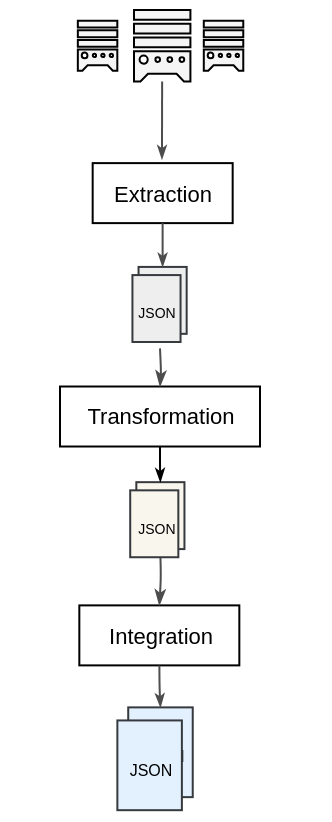 <mxfile>
    <diagram id="XyvPSgp5hGim7mAnAX3n" name="Page-1">
        <mxGraphModel dx="757" dy="462" grid="1" gridSize="10" guides="1" tooltips="1" connect="1" arrows="1" fold="1" page="1" pageScale="1" pageWidth="1169" pageHeight="827" math="0" shadow="0">
            <root>
                <mxCell id="0"/>
                <mxCell id="1" parent="0"/>
                <mxCell id="128" value="" style="group" vertex="1" connectable="0" parent="1">
                    <mxGeometry x="160" y="65.52" width="165" height="409" as="geometry"/>
                </mxCell>
                <mxCell id="125" value="" style="whiteSpace=wrap;html=1;container=0;strokeColor=none;" vertex="1" parent="128">
                    <mxGeometry width="165" height="409" as="geometry"/>
                </mxCell>
                <mxCell id="31" value="&lt;span style=&quot;color: rgba(0, 0, 0, 0); font-family: monospace; font-size: 0px; text-align: start;&quot;&gt;%3CmxGraphModel%3E%3Croot%3E%3CmxCell%20id%3D%220%22%2F%3E%3CmxCell%20id%3D%221%22%20parent%3D%220%22%2F%3E%3CmxCell%20id%3D%222%22%20value%3D%22%26lt%3Bfont%20style%3D%26quot%3Bfont-size%3A%208px%3B%26quot%3B%26gt%3B.JSON%26lt%3B%2Ffont%26gt%3B%22%20style%3D%22html%3D1%3Bdashed%3D0%3Bwhitespace%3Dwrap%3BstrokeWidth%3D1%3BfontSize%3D14%3BfillColor%3D%23f9f7ed%3BstrokeColor%3D%2336393d%3B%22%20vertex%3D%221%22%20parent%3D%221%22%3E%3CmxGeometry%20x%3D%22144.5%22%20y%3D%22530%22%20width%3D%2248.38%22%20height%3D%2255%22%20as%3D%22geometry%22%2F%3E%3C%2FmxCell%3E%3C%2Froot%3E%3C%2FmxGraphModel%3E&lt;/span&gt;" style="sketch=0;html=1;aspect=fixed;shadow=0;align=center;verticalAlign=top;shape=mxgraph.gcp2.external_data_resource;fillColor=#f5f5f5;strokeColor=#000000;fontColor=#333333;strokeWidth=1;container=0;" parent="128" vertex="1">
                    <mxGeometry x="67" y="4.48" width="28.205" height="35.702" as="geometry"/>
                </mxCell>
                <mxCell id="38" value="&lt;font style=&quot;font-size: 11px;&quot;&gt;Extraction&lt;/font&gt;" style="text;html=1;align=center;verticalAlign=middle;resizable=0;points=[];autosize=1;strokeColor=default;container=0;" parent="128" vertex="1">
                    <mxGeometry x="46.333" y="81.042" width="70" height="30" as="geometry"/>
                </mxCell>
                <mxCell id="123" value="" style="edgeStyle=none;html=1;entryX=0.495;entryY=-0.065;entryDx=0;entryDy=0;entryPerimeter=0;endSize=4;endArrow=classicThin;endFill=1;strokeColor=#4D4D4D;" edge="1" parent="128" source="31" target="38">
                    <mxGeometry relative="1" as="geometry"/>
                </mxCell>
                <mxCell id="54" value="&lt;font style=&quot;font-size: 11px;&quot;&gt;Transformation&lt;/font&gt;" style="text;html=1;align=center;verticalAlign=middle;resizable=0;points=[];autosize=1;strokeColor=default;container=0;" parent="128" vertex="1">
                    <mxGeometry x="30" y="192.734" width="100" height="30" as="geometry"/>
                </mxCell>
                <mxCell id="69" value="&lt;font style=&quot;font-size: 11px;&quot;&gt;Integration&lt;/font&gt;" style="text;html=1;align=center;verticalAlign=middle;resizable=0;points=[];autosize=1;strokeColor=default;container=0;" parent="128" vertex="1">
                    <mxGeometry x="39.667" y="302.171" width="80" height="30" as="geometry"/>
                </mxCell>
                <mxCell id="93" value="" style="edgeStyle=orthogonalEdgeStyle;html=1;strokeColor=#4D4D4D;fontSize=14;startArrow=none;startFill=0;endArrow=classicThin;endFill=1;endSize=5;" parent="128" target="54" edge="1">
                    <mxGeometry relative="1" as="geometry">
                        <mxPoint x="80" y="173.655" as="sourcePoint"/>
                    </mxGeometry>
                </mxCell>
                <mxCell id="94" value="" style="html=1;dashed=0;whitespace=wrap;strokeWidth=1;fontSize=14;fillColor=#eeeeee;strokeColor=#36393d;container=0;" parent="128" vertex="1">
                    <mxGeometry x="69.273" y="132.942" width="24.06" height="33.455" as="geometry"/>
                </mxCell>
                <mxCell id="92" value="" style="edgeStyle=orthogonalEdgeStyle;html=1;strokeColor=#4D4D4D;fontSize=14;startArrow=none;startFill=0;endArrow=classicThin;endFill=1;entryX=0.5;entryY=0;entryDx=0;entryDy=0;endSize=4;" parent="128" source="38" target="94" edge="1">
                    <mxGeometry relative="1" as="geometry">
                        <mxPoint x="80" y="132.856" as="targetPoint"/>
                    </mxGeometry>
                </mxCell>
                <mxCell id="95" value="&lt;font style=&quot;font-size: 7px;&quot;&gt;JSON&lt;/font&gt;" style="html=1;dashed=0;whitespace=wrap;strokeWidth=1;fontSize=14;fillColor=#eeeeee;strokeColor=#36393d;container=0;" parent="128" vertex="1">
                    <mxGeometry x="66.213" y="137.022" width="24.06" height="33.455" as="geometry"/>
                </mxCell>
                <mxCell id="96" value="" style="html=1;dashed=0;whitespace=wrap;strokeWidth=1;fontSize=14;fillColor=#f9f7ed;strokeColor=#36393d;container=0;" parent="128" vertex="1">
                    <mxGeometry x="68.167" y="240.565" width="24.06" height="33.455" as="geometry"/>
                </mxCell>
                <mxCell id="98" value="" style="edgeStyle=orthogonalEdgeStyle;html=1;strokeColor=#000000;fontSize=8;startArrow=none;startFill=0;endArrow=classicThin;endFill=1;entryX=0.5;entryY=0;entryDx=0;entryDy=0;endSize=4;" parent="128" source="54" target="96" edge="1">
                    <mxGeometry relative="1" as="geometry"/>
                </mxCell>
                <mxCell id="99" value="" style="edgeStyle=orthogonalEdgeStyle;html=1;strokeColor=#4D4D4D;fontSize=8;startArrow=none;startFill=0;endArrow=classicThin;endFill=1;endSize=5;" parent="128" target="69" edge="1">
                    <mxGeometry relative="1" as="geometry">
                        <mxPoint x="80" y="271.572" as="sourcePoint"/>
                    </mxGeometry>
                </mxCell>
                <mxCell id="97" value="&lt;font style=&quot;font-size: 7px;&quot;&gt;&amp;nbsp;JSON&lt;/font&gt;" style="html=1;dashed=0;whitespace=wrap;strokeWidth=1;fontSize=14;fillColor=#f9f7ed;strokeColor=#36393d;container=0;" parent="128" vertex="1">
                    <mxGeometry x="65.107" y="244.644" width="24.06" height="33.455" as="geometry"/>
                </mxCell>
                <mxCell id="105" value="&lt;font style=&quot;font-size: 8px;&quot;&gt;.JSON&lt;/font&gt;" style="html=1;dashed=0;whitespace=wrap;strokeWidth=1;fontSize=14;fillColor=#E3F1FF;strokeColor=#36393d;container=0;" parent="128" vertex="1">
                    <mxGeometry x="64.113" y="353.169" width="32.253" height="44.879" as="geometry"/>
                </mxCell>
                <mxCell id="107" value="" style="edgeStyle=orthogonalEdgeStyle;curved=1;html=1;strokeColor=#4D4D4D;fontSize=8;startArrow=none;startFill=0;endArrow=classicThin;endFill=1;entryX=0.5;entryY=0;entryDx=0;entryDy=0;endSize=4;" parent="128" source="69" target="105" edge="1">
                    <mxGeometry relative="1" as="geometry"/>
                </mxCell>
                <mxCell id="106" value="&lt;font style=&quot;font-size: 8px;&quot;&gt;JSON&lt;/font&gt;" style="html=1;dashed=0;whitespace=wrap;strokeWidth=1;fontSize=14;fillColor=#E3F1FF;strokeColor=#36393d;container=0;" parent="128" vertex="1">
                    <mxGeometry x="58.687" y="359.697" width="32.253" height="44.879" as="geometry"/>
                </mxCell>
                <mxCell id="112" value="&lt;span style=&quot;color: rgba(0, 0, 0, 0); font-family: monospace; font-size: 0px; text-align: start;&quot;&gt;%3CmxGraphModel%3E%3Croot%3E%3CmxCell%20id%3D%220%22%2F%3E%3CmxCell%20id%3D%221%22%20parent%3D%220%22%2F%3E%3CmxCell%20id%3D%222%22%20value%3D%22%26lt%3Bfont%20style%3D%26quot%3Bfont-size%3A%208px%3B%26quot%3B%26gt%3B.JSON%26lt%3B%2Ffont%26gt%3B%22%20style%3D%22html%3D1%3Bdashed%3D0%3Bwhitespace%3Dwrap%3BstrokeWidth%3D1%3BfontSize%3D14%3BfillColor%3D%23f9f7ed%3BstrokeColor%3D%2336393d%3B%22%20vertex%3D%221%22%20parent%3D%221%22%3E%3CmxGeometry%20x%3D%22144.5%22%20y%3D%22530%22%20width%3D%2248.38%22%20height%3D%2255%22%20as%3D%22geometry%22%2F%3E%3C%2FmxCell%3E%3C%2Froot%3E%3C%2FmxGraphModel%3E&lt;/span&gt;" style="sketch=0;html=1;aspect=fixed;shadow=0;align=center;verticalAlign=top;shape=mxgraph.gcp2.external_data_resource;fillColor=#f5f5f5;strokeColor=#000000;fontColor=#333333;strokeWidth=1;container=0;" parent="128" vertex="1">
                    <mxGeometry x="101.9" y="9.841" width="19.738" height="24.98" as="geometry"/>
                </mxCell>
                <mxCell id="113" value="&lt;span style=&quot;color: rgba(0, 0, 0, 0); font-family: monospace; font-size: 0px; text-align: start;&quot;&gt;%3CmxGraphModel%3E%3Croot%3E%3CmxCell%20id%3D%220%22%2F%3E%3CmxCell%20id%3D%221%22%20parent%3D%220%22%2F%3E%3CmxCell%20id%3D%222%22%20value%3D%22%26lt%3Bfont%20style%3D%26quot%3Bfont-size%3A%208px%3B%26quot%3B%26gt%3B.JSON%26lt%3B%2Ffont%26gt%3B%22%20style%3D%22html%3D1%3Bdashed%3D0%3Bwhitespace%3Dwrap%3BstrokeWidth%3D1%3BfontSize%3D14%3BfillColor%3D%23f9f7ed%3BstrokeColor%3D%2336393d%3B%22%20vertex%3D%221%22%20parent%3D%221%22%3E%3CmxGeometry%20x%3D%22144.5%22%20y%3D%22530%22%20width%3D%2248.38%22%20height%3D%2255%22%20as%3D%22geometry%22%2F%3E%3C%2FmxCell%3E%3C%2Froot%3E%3C%2FmxGraphModel%3E&lt;/span&gt;" style="sketch=0;html=1;aspect=fixed;shadow=0;align=center;verticalAlign=top;shape=mxgraph.gcp2.external_data_resource;fillColor=#f5f5f5;strokeColor=#000000;fontColor=#333333;strokeWidth=1;container=0;" parent="128" vertex="1">
                    <mxGeometry x="38.92" y="9.841" width="19.738" height="24.98" as="geometry"/>
                </mxCell>
            </root>
        </mxGraphModel>
    </diagram>
</mxfile>